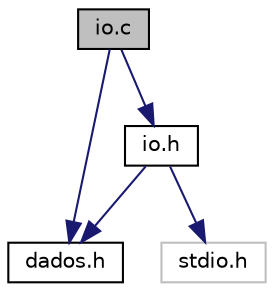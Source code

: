 digraph "io.c"
{
  edge [fontname="Helvetica",fontsize="10",labelfontname="Helvetica",labelfontsize="10"];
  node [fontname="Helvetica",fontsize="10",shape=record];
  Node0 [label="io.c",height=0.2,width=0.4,color="black", fillcolor="grey75", style="filled", fontcolor="black"];
  Node0 -> Node1 [color="midnightblue",fontsize="10",style="solid",fontname="Helvetica"];
  Node1 [label="io.h",height=0.2,width=0.4,color="black", fillcolor="white", style="filled",URL="$io_8h.html",tooltip="Definição das funções referentes à interação do utilizador com o jogo. "];
  Node1 -> Node2 [color="midnightblue",fontsize="10",style="solid",fontname="Helvetica"];
  Node2 [label="dados.h",height=0.2,width=0.4,color="black", fillcolor="white", style="filled",URL="$dados_8h.html",tooltip="Definição do estado e das funções que o manipulam. "];
  Node1 -> Node3 [color="midnightblue",fontsize="10",style="solid",fontname="Helvetica"];
  Node3 [label="stdio.h",height=0.2,width=0.4,color="grey75", fillcolor="white", style="filled"];
  Node0 -> Node2 [color="midnightblue",fontsize="10",style="solid",fontname="Helvetica"];
}
